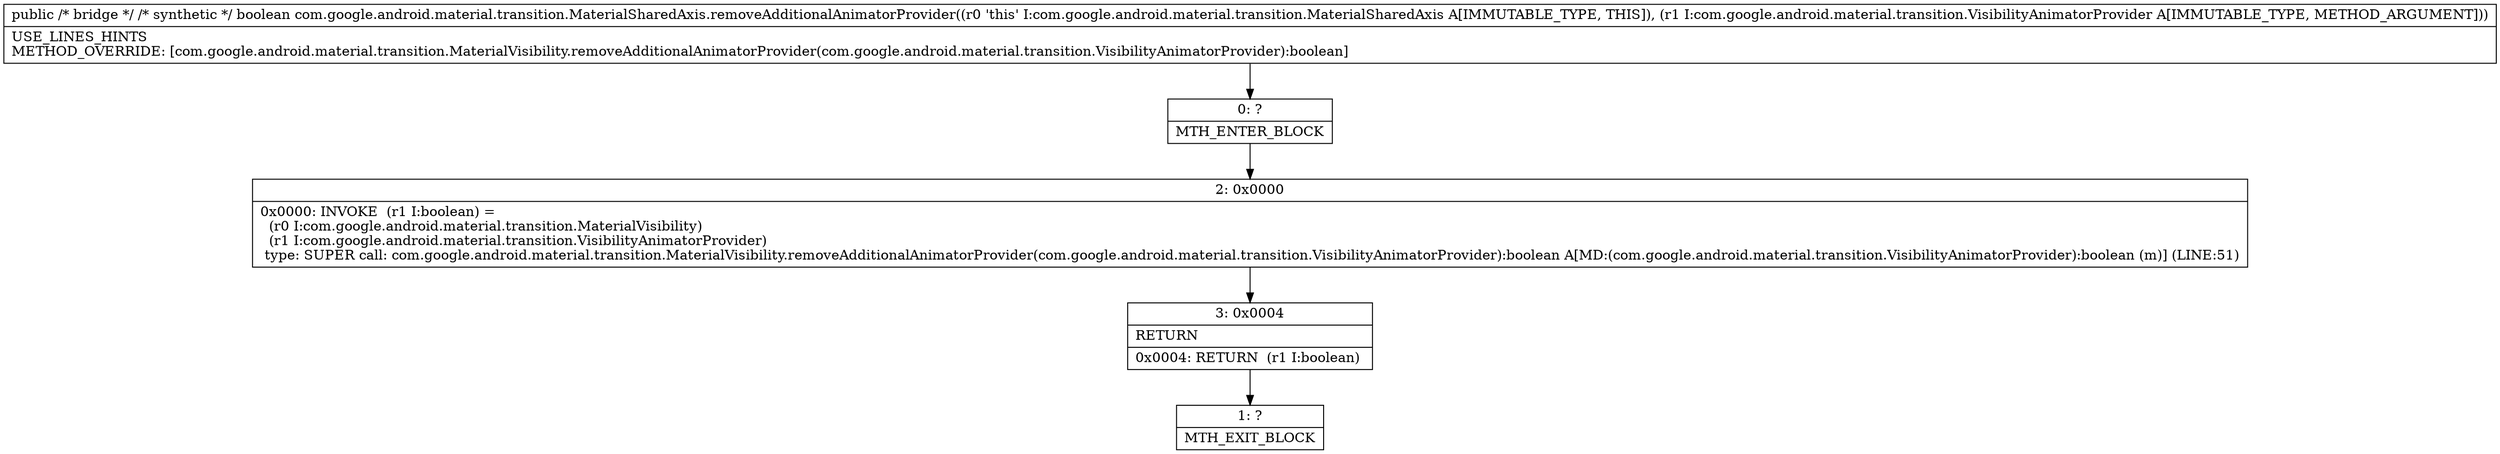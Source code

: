 digraph "CFG forcom.google.android.material.transition.MaterialSharedAxis.removeAdditionalAnimatorProvider(Lcom\/google\/android\/material\/transition\/VisibilityAnimatorProvider;)Z" {
Node_0 [shape=record,label="{0\:\ ?|MTH_ENTER_BLOCK\l}"];
Node_2 [shape=record,label="{2\:\ 0x0000|0x0000: INVOKE  (r1 I:boolean) = \l  (r0 I:com.google.android.material.transition.MaterialVisibility)\l  (r1 I:com.google.android.material.transition.VisibilityAnimatorProvider)\l type: SUPER call: com.google.android.material.transition.MaterialVisibility.removeAdditionalAnimatorProvider(com.google.android.material.transition.VisibilityAnimatorProvider):boolean A[MD:(com.google.android.material.transition.VisibilityAnimatorProvider):boolean (m)] (LINE:51)\l}"];
Node_3 [shape=record,label="{3\:\ 0x0004|RETURN\l|0x0004: RETURN  (r1 I:boolean) \l}"];
Node_1 [shape=record,label="{1\:\ ?|MTH_EXIT_BLOCK\l}"];
MethodNode[shape=record,label="{public \/* bridge *\/ \/* synthetic *\/ boolean com.google.android.material.transition.MaterialSharedAxis.removeAdditionalAnimatorProvider((r0 'this' I:com.google.android.material.transition.MaterialSharedAxis A[IMMUTABLE_TYPE, THIS]), (r1 I:com.google.android.material.transition.VisibilityAnimatorProvider A[IMMUTABLE_TYPE, METHOD_ARGUMENT]))  | USE_LINES_HINTS\lMETHOD_OVERRIDE: [com.google.android.material.transition.MaterialVisibility.removeAdditionalAnimatorProvider(com.google.android.material.transition.VisibilityAnimatorProvider):boolean]\l}"];
MethodNode -> Node_0;Node_0 -> Node_2;
Node_2 -> Node_3;
Node_3 -> Node_1;
}

